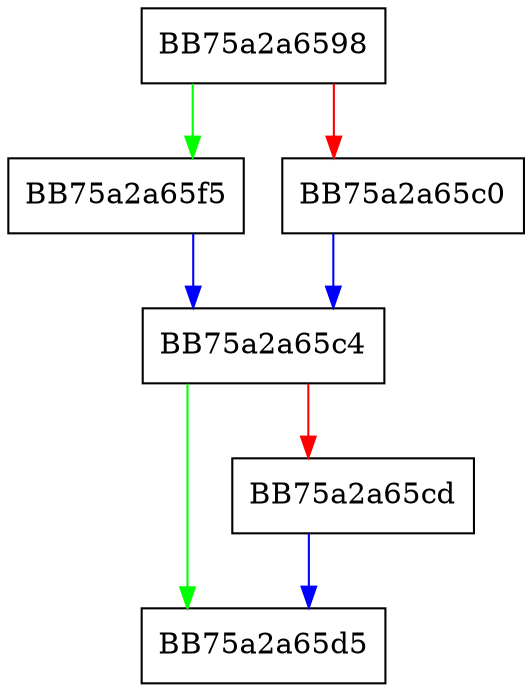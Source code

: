 digraph sqlite3VdbeDelete {
  node [shape="box"];
  graph [splines=ortho];
  BB75a2a6598 -> BB75a2a65f5 [color="green"];
  BB75a2a6598 -> BB75a2a65c0 [color="red"];
  BB75a2a65c0 -> BB75a2a65c4 [color="blue"];
  BB75a2a65c4 -> BB75a2a65d5 [color="green"];
  BB75a2a65c4 -> BB75a2a65cd [color="red"];
  BB75a2a65cd -> BB75a2a65d5 [color="blue"];
  BB75a2a65f5 -> BB75a2a65c4 [color="blue"];
}